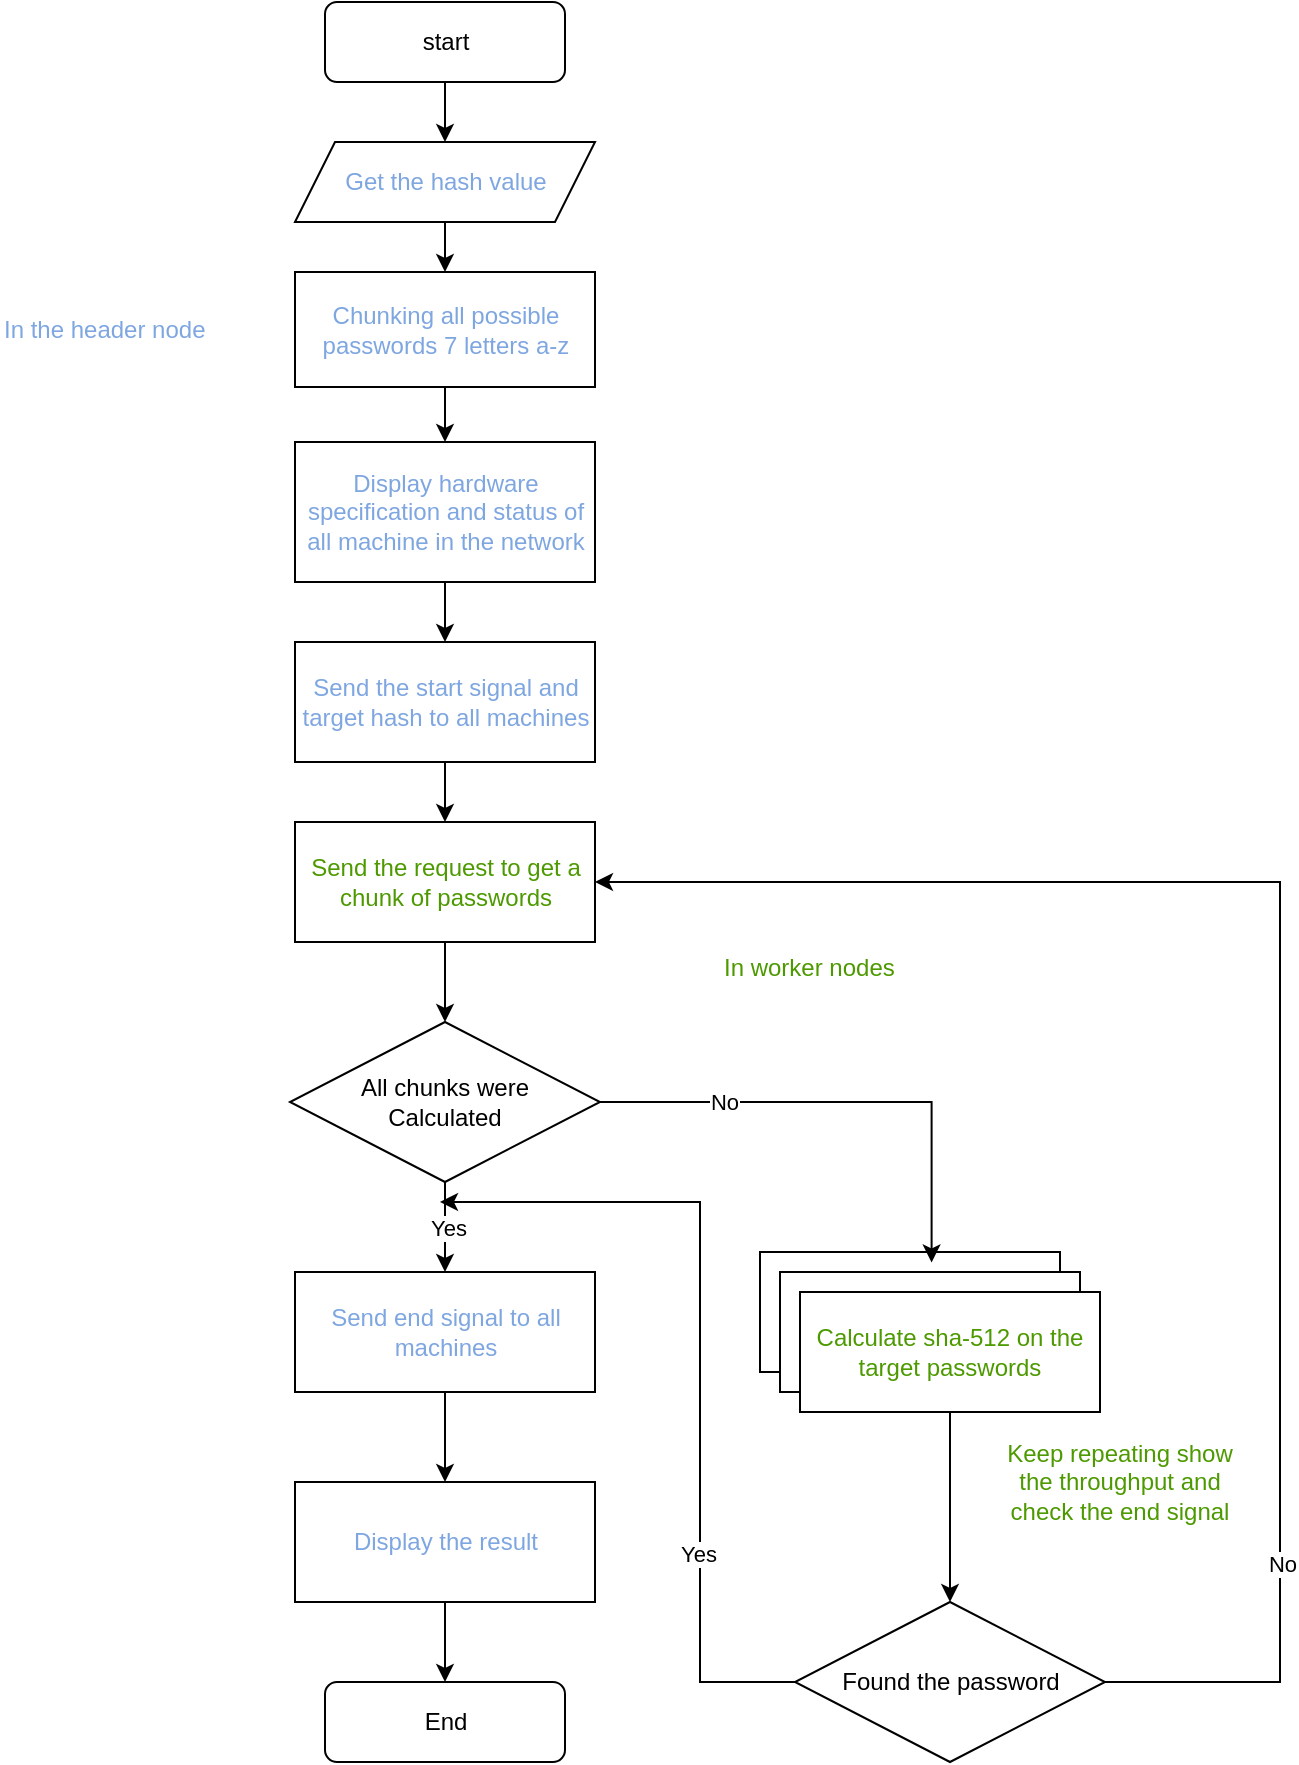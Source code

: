 <mxfile version="24.8.2">
  <diagram id="C5RBs43oDa-KdzZeNtuy" name="Page-1">
    <mxGraphModel dx="1764" dy="927" grid="1" gridSize="10" guides="1" tooltips="1" connect="1" arrows="1" fold="1" page="1" pageScale="1" pageWidth="827" pageHeight="1169" math="0" shadow="0">
      <root>
        <mxCell id="WIyWlLk6GJQsqaUBKTNV-0" />
        <mxCell id="WIyWlLk6GJQsqaUBKTNV-1" parent="WIyWlLk6GJQsqaUBKTNV-0" />
        <mxCell id="5u8Rp34m-xznxXsKqo75-12" style="edgeStyle=orthogonalEdgeStyle;rounded=0;orthogonalLoop=1;jettySize=auto;html=1;" edge="1" parent="WIyWlLk6GJQsqaUBKTNV-1" source="WIyWlLk6GJQsqaUBKTNV-3" target="5u8Rp34m-xznxXsKqo75-4">
          <mxGeometry relative="1" as="geometry" />
        </mxCell>
        <mxCell id="WIyWlLk6GJQsqaUBKTNV-3" value="start" style="rounded=1;whiteSpace=wrap;html=1;fontSize=12;glass=0;strokeWidth=1;shadow=0;" parent="WIyWlLk6GJQsqaUBKTNV-1" vertex="1">
          <mxGeometry x="242.5" y="10" width="120" height="40" as="geometry" />
        </mxCell>
        <mxCell id="WIyWlLk6GJQsqaUBKTNV-11" value="End" style="rounded=1;whiteSpace=wrap;html=1;fontSize=12;glass=0;strokeWidth=1;shadow=0;" parent="WIyWlLk6GJQsqaUBKTNV-1" vertex="1">
          <mxGeometry x="242.5" y="850" width="120" height="40" as="geometry" />
        </mxCell>
        <mxCell id="5u8Rp34m-xznxXsKqo75-15" style="edgeStyle=orthogonalEdgeStyle;rounded=0;orthogonalLoop=1;jettySize=auto;html=1;" edge="1" parent="WIyWlLk6GJQsqaUBKTNV-1" source="5u8Rp34m-xznxXsKqo75-0" target="5u8Rp34m-xznxXsKqo75-7">
          <mxGeometry relative="1" as="geometry" />
        </mxCell>
        <mxCell id="5u8Rp34m-xznxXsKqo75-0" value="Display hardware specification and status of all machine in the network" style="rounded=0;whiteSpace=wrap;html=1;verticalAlign=middle;align=center;fontSize=12;fontColor=#7EA6E0;" vertex="1" parent="WIyWlLk6GJQsqaUBKTNV-1">
          <mxGeometry x="227.5" y="230" width="150" height="70" as="geometry" />
        </mxCell>
        <mxCell id="5u8Rp34m-xznxXsKqo75-1" value="In the header node" style="text;html=1;align=left;verticalAlign=middle;whiteSpace=wrap;rounded=0;fontColor=#7EA6E0;" vertex="1" parent="WIyWlLk6GJQsqaUBKTNV-1">
          <mxGeometry x="80" y="161.25" width="110" height="25" as="geometry" />
        </mxCell>
        <mxCell id="5u8Rp34m-xznxXsKqo75-13" style="edgeStyle=orthogonalEdgeStyle;rounded=0;orthogonalLoop=1;jettySize=auto;html=1;" edge="1" parent="WIyWlLk6GJQsqaUBKTNV-1" source="5u8Rp34m-xznxXsKqo75-4" target="5u8Rp34m-xznxXsKqo75-6">
          <mxGeometry relative="1" as="geometry" />
        </mxCell>
        <mxCell id="5u8Rp34m-xznxXsKqo75-4" value="&lt;font color=&quot;#7ea6e0&quot;&gt;Get the hash value&lt;/font&gt;" style="shape=parallelogram;perimeter=parallelogramPerimeter;whiteSpace=wrap;html=1;fixedSize=1;" vertex="1" parent="WIyWlLk6GJQsqaUBKTNV-1">
          <mxGeometry x="227.5" y="80" width="150" height="40" as="geometry" />
        </mxCell>
        <mxCell id="5u8Rp34m-xznxXsKqo75-14" style="edgeStyle=orthogonalEdgeStyle;rounded=0;orthogonalLoop=1;jettySize=auto;html=1;entryX=0.5;entryY=0;entryDx=0;entryDy=0;" edge="1" parent="WIyWlLk6GJQsqaUBKTNV-1" source="5u8Rp34m-xznxXsKqo75-6" target="5u8Rp34m-xznxXsKqo75-0">
          <mxGeometry relative="1" as="geometry" />
        </mxCell>
        <mxCell id="5u8Rp34m-xznxXsKqo75-6" value="Chunking all possible passwords 7 letters a-z" style="rounded=0;whiteSpace=wrap;html=1;fontColor=#7EA6E0;" vertex="1" parent="WIyWlLk6GJQsqaUBKTNV-1">
          <mxGeometry x="227.5" y="145" width="150" height="57.5" as="geometry" />
        </mxCell>
        <mxCell id="5u8Rp34m-xznxXsKqo75-20" style="edgeStyle=orthogonalEdgeStyle;rounded=0;orthogonalLoop=1;jettySize=auto;html=1;entryX=0.5;entryY=0;entryDx=0;entryDy=0;" edge="1" parent="WIyWlLk6GJQsqaUBKTNV-1" source="5u8Rp34m-xznxXsKqo75-7" target="5u8Rp34m-xznxXsKqo75-19">
          <mxGeometry relative="1" as="geometry" />
        </mxCell>
        <mxCell id="5u8Rp34m-xznxXsKqo75-7" value="Send the start signal and target hash to all machines" style="rounded=0;whiteSpace=wrap;html=1;fontColor=#7EA6E0;" vertex="1" parent="WIyWlLk6GJQsqaUBKTNV-1">
          <mxGeometry x="227.5" y="330" width="150" height="60" as="geometry" />
        </mxCell>
        <mxCell id="5u8Rp34m-xznxXsKqo75-8" value="In worker nodes" style="text;html=1;align=left;verticalAlign=middle;whiteSpace=wrap;rounded=0;fontColor=#4D9900;" vertex="1" parent="WIyWlLk6GJQsqaUBKTNV-1">
          <mxGeometry x="440" y="480" width="110" height="25" as="geometry" />
        </mxCell>
        <mxCell id="5u8Rp34m-xznxXsKqo75-17" style="edgeStyle=orthogonalEdgeStyle;rounded=0;orthogonalLoop=1;jettySize=auto;html=1;" edge="1" parent="WIyWlLk6GJQsqaUBKTNV-1" source="5u8Rp34m-xznxXsKqo75-9" target="5u8Rp34m-xznxXsKqo75-10">
          <mxGeometry relative="1" as="geometry" />
        </mxCell>
        <mxCell id="5u8Rp34m-xznxXsKqo75-23" value="Yes" style="edgeLabel;html=1;align=center;verticalAlign=middle;resizable=0;points=[];" vertex="1" connectable="0" parent="5u8Rp34m-xznxXsKqo75-17">
          <mxGeometry x="0.016" y="1" relative="1" as="geometry">
            <mxPoint as="offset" />
          </mxGeometry>
        </mxCell>
        <mxCell id="5u8Rp34m-xznxXsKqo75-9" value="All chunks were&lt;div&gt;Calculated&lt;/div&gt;" style="rhombus;whiteSpace=wrap;html=1;" vertex="1" parent="WIyWlLk6GJQsqaUBKTNV-1">
          <mxGeometry x="225" y="520" width="155" height="80" as="geometry" />
        </mxCell>
        <mxCell id="5u8Rp34m-xznxXsKqo75-37" style="edgeStyle=orthogonalEdgeStyle;rounded=0;orthogonalLoop=1;jettySize=auto;html=1;entryX=0.5;entryY=0;entryDx=0;entryDy=0;" edge="1" parent="WIyWlLk6GJQsqaUBKTNV-1" source="5u8Rp34m-xznxXsKqo75-10" target="5u8Rp34m-xznxXsKqo75-11">
          <mxGeometry relative="1" as="geometry" />
        </mxCell>
        <mxCell id="5u8Rp34m-xznxXsKqo75-10" value="&lt;font color=&quot;#7ea6e0&quot;&gt;Send end signal to all machines&lt;/font&gt;" style="rounded=0;whiteSpace=wrap;html=1;" vertex="1" parent="WIyWlLk6GJQsqaUBKTNV-1">
          <mxGeometry x="227.5" y="645" width="150" height="60" as="geometry" />
        </mxCell>
        <mxCell id="5u8Rp34m-xznxXsKqo75-38" style="edgeStyle=orthogonalEdgeStyle;rounded=0;orthogonalLoop=1;jettySize=auto;html=1;entryX=0.5;entryY=0;entryDx=0;entryDy=0;" edge="1" parent="WIyWlLk6GJQsqaUBKTNV-1" source="5u8Rp34m-xznxXsKqo75-11" target="WIyWlLk6GJQsqaUBKTNV-11">
          <mxGeometry relative="1" as="geometry" />
        </mxCell>
        <mxCell id="5u8Rp34m-xznxXsKqo75-11" value="&lt;font color=&quot;#7ea6e0&quot;&gt;Display the result&lt;/font&gt;" style="rounded=0;whiteSpace=wrap;html=1;" vertex="1" parent="WIyWlLk6GJQsqaUBKTNV-1">
          <mxGeometry x="227.5" y="750" width="150" height="60" as="geometry" />
        </mxCell>
        <mxCell id="5u8Rp34m-xznxXsKqo75-21" style="edgeStyle=orthogonalEdgeStyle;rounded=0;orthogonalLoop=1;jettySize=auto;html=1;entryX=0.5;entryY=0;entryDx=0;entryDy=0;" edge="1" parent="WIyWlLk6GJQsqaUBKTNV-1" source="5u8Rp34m-xznxXsKqo75-19" target="5u8Rp34m-xznxXsKqo75-9">
          <mxGeometry relative="1" as="geometry" />
        </mxCell>
        <mxCell id="5u8Rp34m-xznxXsKqo75-19" value="Send the request to get a chunk of passwords" style="rounded=0;whiteSpace=wrap;html=1;fontColor=#4D9900;" vertex="1" parent="WIyWlLk6GJQsqaUBKTNV-1">
          <mxGeometry x="227.5" y="420" width="150" height="60" as="geometry" />
        </mxCell>
        <mxCell id="5u8Rp34m-xznxXsKqo75-22" value="" style="rounded=0;whiteSpace=wrap;html=1;" vertex="1" parent="WIyWlLk6GJQsqaUBKTNV-1">
          <mxGeometry x="460" y="635" width="150" height="60" as="geometry" />
        </mxCell>
        <mxCell id="5u8Rp34m-xznxXsKqo75-24" value="" style="rounded=0;whiteSpace=wrap;html=1;" vertex="1" parent="WIyWlLk6GJQsqaUBKTNV-1">
          <mxGeometry x="470" y="645" width="150" height="60" as="geometry" />
        </mxCell>
        <mxCell id="5u8Rp34m-xznxXsKqo75-33" style="edgeStyle=orthogonalEdgeStyle;rounded=0;orthogonalLoop=1;jettySize=auto;html=1;entryX=0.5;entryY=0;entryDx=0;entryDy=0;" edge="1" parent="WIyWlLk6GJQsqaUBKTNV-1" source="5u8Rp34m-xznxXsKqo75-25" target="5u8Rp34m-xznxXsKqo75-29">
          <mxGeometry relative="1" as="geometry" />
        </mxCell>
        <mxCell id="5u8Rp34m-xznxXsKqo75-25" value="&lt;font color=&quot;#4d9900&quot;&gt;Calculate sha-512 on the target passwords&lt;/font&gt;" style="rounded=0;whiteSpace=wrap;html=1;" vertex="1" parent="WIyWlLk6GJQsqaUBKTNV-1">
          <mxGeometry x="480" y="655" width="150" height="60" as="geometry" />
        </mxCell>
        <mxCell id="5u8Rp34m-xznxXsKqo75-26" style="edgeStyle=orthogonalEdgeStyle;rounded=0;orthogonalLoop=1;jettySize=auto;html=1;entryX=0.572;entryY=0.087;entryDx=0;entryDy=0;entryPerimeter=0;" edge="1" parent="WIyWlLk6GJQsqaUBKTNV-1" source="5u8Rp34m-xznxXsKqo75-9" target="5u8Rp34m-xznxXsKqo75-22">
          <mxGeometry relative="1" as="geometry" />
        </mxCell>
        <mxCell id="5u8Rp34m-xznxXsKqo75-27" value="No" style="edgeLabel;html=1;align=center;verticalAlign=middle;resizable=0;points=[];" vertex="1" connectable="0" parent="5u8Rp34m-xznxXsKqo75-26">
          <mxGeometry x="-0.655" y="2" relative="1" as="geometry">
            <mxPoint x="19" y="2" as="offset" />
          </mxGeometry>
        </mxCell>
        <mxCell id="5u8Rp34m-xznxXsKqo75-30" style="edgeStyle=orthogonalEdgeStyle;rounded=0;orthogonalLoop=1;jettySize=auto;html=1;exitX=0;exitY=0.5;exitDx=0;exitDy=0;" edge="1" parent="WIyWlLk6GJQsqaUBKTNV-1" source="5u8Rp34m-xznxXsKqo75-29">
          <mxGeometry relative="1" as="geometry">
            <mxPoint x="300" y="610" as="targetPoint" />
            <Array as="points">
              <mxPoint x="430" y="850" />
              <mxPoint x="430" y="610" />
            </Array>
          </mxGeometry>
        </mxCell>
        <mxCell id="5u8Rp34m-xznxXsKqo75-31" value="Yes" style="edgeLabel;html=1;align=center;verticalAlign=middle;resizable=0;points=[];" vertex="1" connectable="0" parent="5u8Rp34m-xznxXsKqo75-30">
          <mxGeometry x="-0.463" y="1" relative="1" as="geometry">
            <mxPoint as="offset" />
          </mxGeometry>
        </mxCell>
        <mxCell id="5u8Rp34m-xznxXsKqo75-34" style="edgeStyle=orthogonalEdgeStyle;rounded=0;orthogonalLoop=1;jettySize=auto;html=1;entryX=1;entryY=0.5;entryDx=0;entryDy=0;" edge="1" parent="WIyWlLk6GJQsqaUBKTNV-1" source="5u8Rp34m-xznxXsKqo75-29" target="5u8Rp34m-xznxXsKqo75-19">
          <mxGeometry relative="1" as="geometry">
            <Array as="points">
              <mxPoint x="720" y="850" />
              <mxPoint x="720" y="450" />
            </Array>
          </mxGeometry>
        </mxCell>
        <mxCell id="5u8Rp34m-xznxXsKqo75-35" value="No" style="edgeLabel;html=1;align=center;verticalAlign=middle;resizable=0;points=[];" vertex="1" connectable="0" parent="5u8Rp34m-xznxXsKqo75-34">
          <mxGeometry x="-0.643" y="-1" relative="1" as="geometry">
            <mxPoint y="1" as="offset" />
          </mxGeometry>
        </mxCell>
        <mxCell id="5u8Rp34m-xznxXsKqo75-29" value="Found the password" style="rhombus;whiteSpace=wrap;html=1;" vertex="1" parent="WIyWlLk6GJQsqaUBKTNV-1">
          <mxGeometry x="477.5" y="810" width="155" height="80" as="geometry" />
        </mxCell>
        <mxCell id="5u8Rp34m-xznxXsKqo75-32" value="&lt;font color=&quot;#4d9900&quot;&gt;Keep repeating show the throughput and check the end signal&lt;/font&gt;" style="text;html=1;align=center;verticalAlign=middle;whiteSpace=wrap;rounded=0;" vertex="1" parent="WIyWlLk6GJQsqaUBKTNV-1">
          <mxGeometry x="580" y="730" width="120" height="40" as="geometry" />
        </mxCell>
      </root>
    </mxGraphModel>
  </diagram>
</mxfile>
